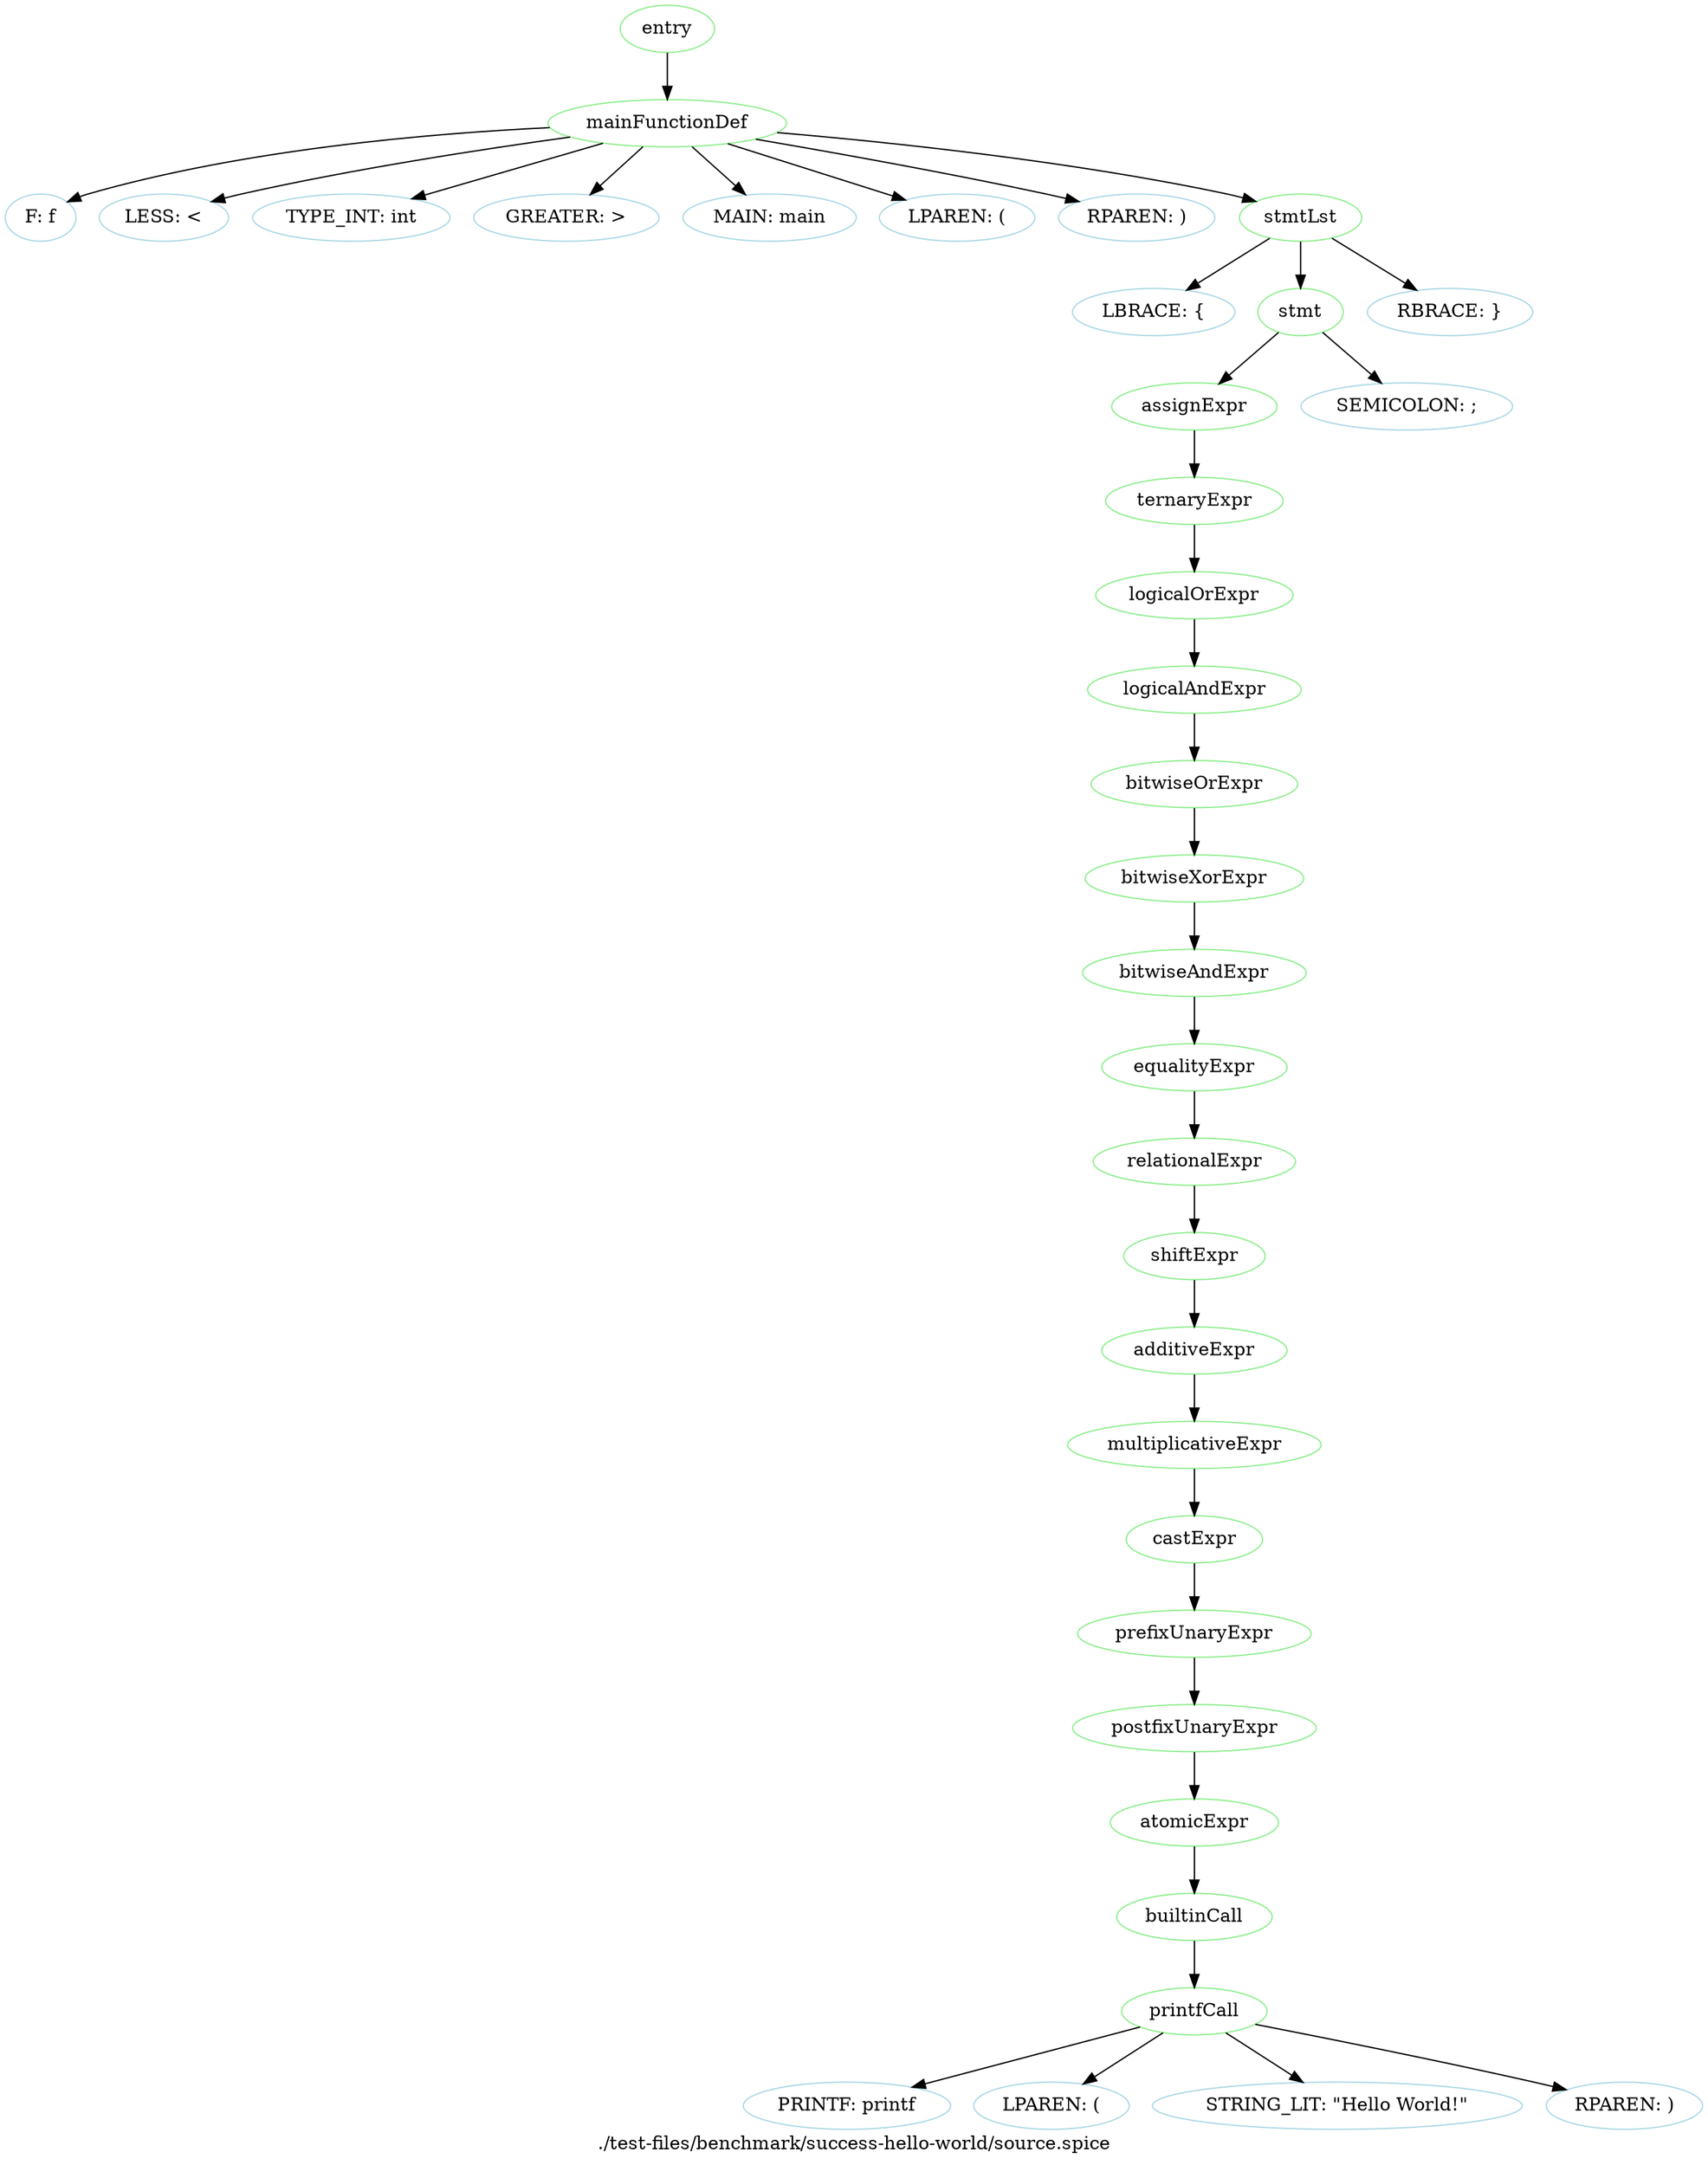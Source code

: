 digraph {
 rankdir="TB";
 label="./test-files/benchmark/success-hello-world/source.spice";
 L1C0_entry [color="lightgreen",label="entry"];
 L1C0_mainFunctionDef [color="lightgreen",label="mainFunctionDef"];
 L1C0_entry -> L1C0_mainFunctionDef;
 L1C0 [color="lightblue",label="F: f"];
 L1C0_mainFunctionDef -> L1C0
 L1C1 [color="lightblue",label="LESS: <"];
 L1C0_mainFunctionDef -> L1C1
 L1C2 [color="lightblue",label="TYPE_INT: int"];
 L1C0_mainFunctionDef -> L1C2
 L1C5 [color="lightblue",label="GREATER: >"];
 L1C0_mainFunctionDef -> L1C5
 L1C7 [color="lightblue",label="MAIN: main"];
 L1C0_mainFunctionDef -> L1C7
 L1C11 [color="lightblue",label="LPAREN: ("];
 L1C0_mainFunctionDef -> L1C11
 L1C12 [color="lightblue",label="RPAREN: )"];
 L1C0_mainFunctionDef -> L1C12
 L1C14_stmtLst [color="lightgreen",label="stmtLst"];
 L1C0_mainFunctionDef -> L1C14_stmtLst;
 L1C14 [color="lightblue",label="LBRACE: {"];
 L1C14_stmtLst -> L1C14
 L2C4_stmt [color="lightgreen",label="stmt"];
 L1C14_stmtLst -> L2C4_stmt;
 L2C4_assignExpr [color="lightgreen",label="assignExpr"];
 L2C4_stmt -> L2C4_assignExpr;
 L2C4_ternaryExpr [color="lightgreen",label="ternaryExpr"];
 L2C4_assignExpr -> L2C4_ternaryExpr;
 L2C4_logicalOrExpr [color="lightgreen",label="logicalOrExpr"];
 L2C4_ternaryExpr -> L2C4_logicalOrExpr;
 L2C4_logicalAndExpr [color="lightgreen",label="logicalAndExpr"];
 L2C4_logicalOrExpr -> L2C4_logicalAndExpr;
 L2C4_bitwiseOrExpr [color="lightgreen",label="bitwiseOrExpr"];
 L2C4_logicalAndExpr -> L2C4_bitwiseOrExpr;
 L2C4_bitwiseXorExpr [color="lightgreen",label="bitwiseXorExpr"];
 L2C4_bitwiseOrExpr -> L2C4_bitwiseXorExpr;
 L2C4_bitwiseAndExpr [color="lightgreen",label="bitwiseAndExpr"];
 L2C4_bitwiseXorExpr -> L2C4_bitwiseAndExpr;
 L2C4_equalityExpr [color="lightgreen",label="equalityExpr"];
 L2C4_bitwiseAndExpr -> L2C4_equalityExpr;
 L2C4_relationalExpr [color="lightgreen",label="relationalExpr"];
 L2C4_equalityExpr -> L2C4_relationalExpr;
 L2C4_shiftExpr [color="lightgreen",label="shiftExpr"];
 L2C4_relationalExpr -> L2C4_shiftExpr;
 L2C4_additiveExpr [color="lightgreen",label="additiveExpr"];
 L2C4_shiftExpr -> L2C4_additiveExpr;
 L2C4_multiplicativeExpr [color="lightgreen",label="multiplicativeExpr"];
 L2C4_additiveExpr -> L2C4_multiplicativeExpr;
 L2C4_castExpr [color="lightgreen",label="castExpr"];
 L2C4_multiplicativeExpr -> L2C4_castExpr;
 L2C4_prefixUnaryExpr [color="lightgreen",label="prefixUnaryExpr"];
 L2C4_castExpr -> L2C4_prefixUnaryExpr;
 L2C4_postfixUnaryExpr [color="lightgreen",label="postfixUnaryExpr"];
 L2C4_prefixUnaryExpr -> L2C4_postfixUnaryExpr;
 L2C4_atomicExpr [color="lightgreen",label="atomicExpr"];
 L2C4_postfixUnaryExpr -> L2C4_atomicExpr;
 L2C4_builtinCall [color="lightgreen",label="builtinCall"];
 L2C4_atomicExpr -> L2C4_builtinCall;
 L2C4_printfCall [color="lightgreen",label="printfCall"];
 L2C4_builtinCall -> L2C4_printfCall;
 L2C4 [color="lightblue",label="PRINTF: printf"];
 L2C4_printfCall -> L2C4
 L2C10 [color="lightblue",label="LPAREN: ("];
 L2C4_printfCall -> L2C10
 L2C11 [color="lightblue",label="STRING_LIT: \"Hello World!\""];
 L2C4_printfCall -> L2C11
 L2C25 [color="lightblue",label="RPAREN: )"];
 L2C4_printfCall -> L2C25
 L2C26 [color="lightblue",label="SEMICOLON: ;"];
 L2C4_stmt -> L2C26
 L3C0 [color="lightblue",label="RBRACE: }"];
 L1C14_stmtLst -> L3C0
}
